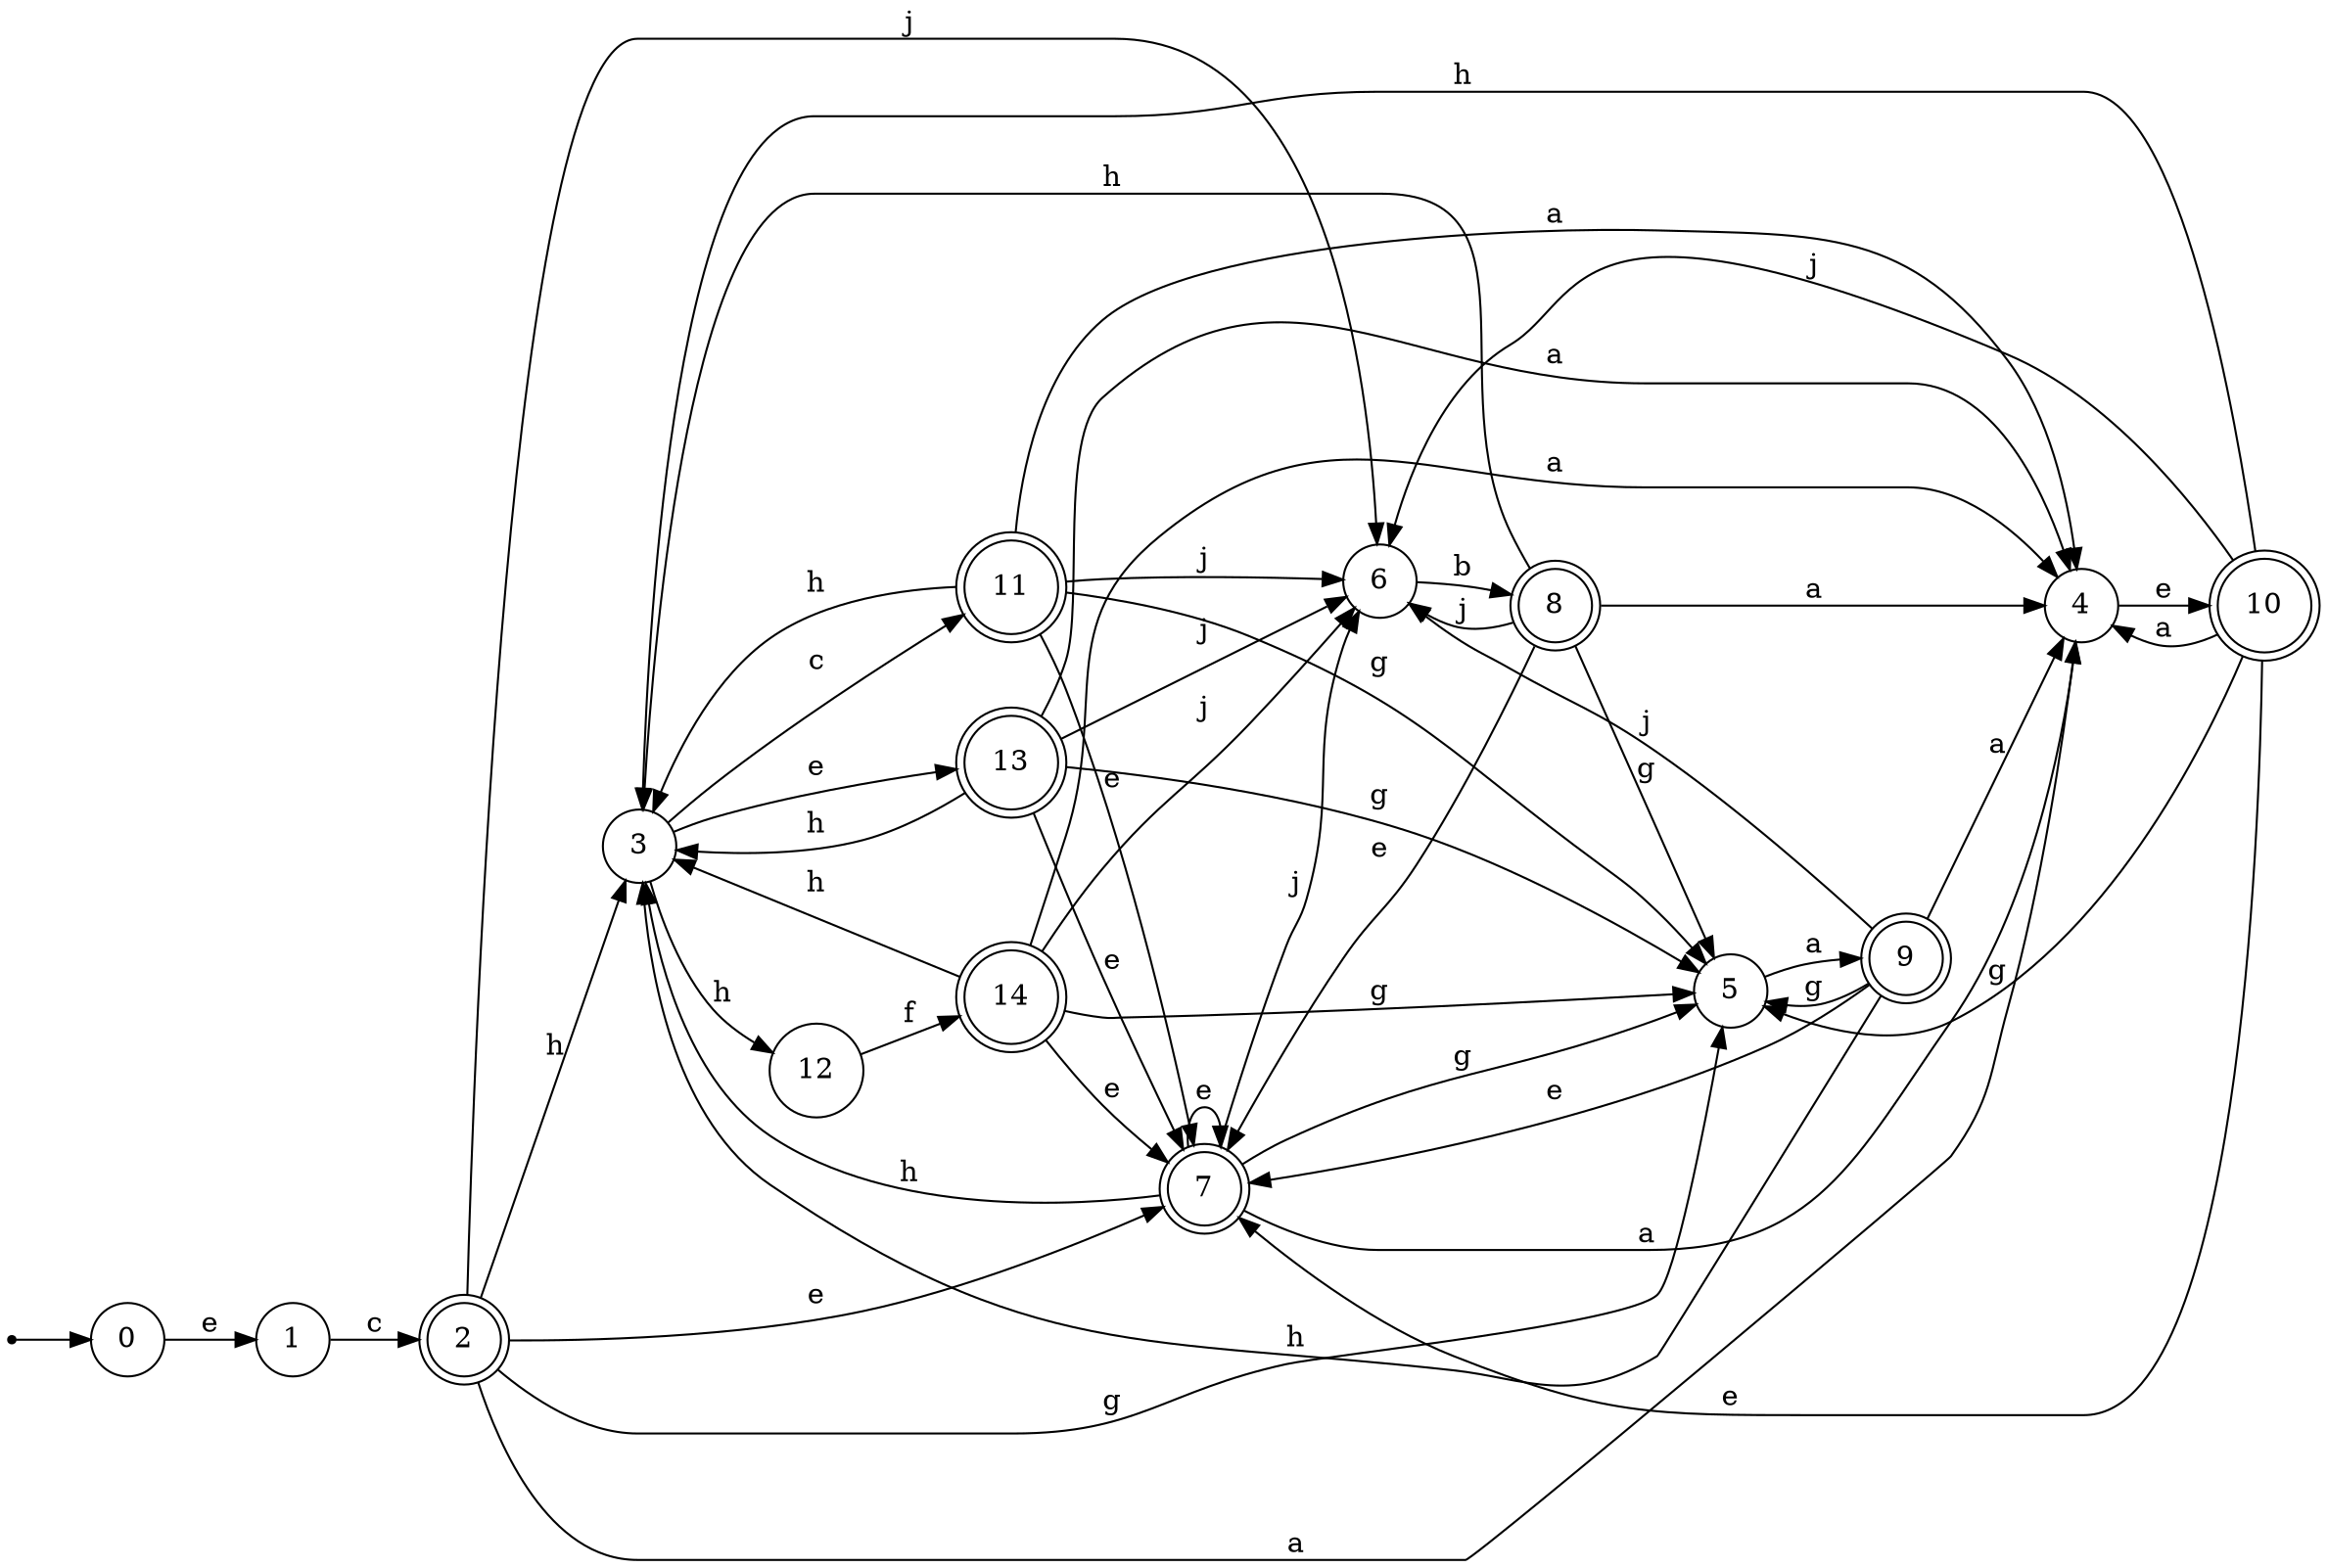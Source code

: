 digraph finite_state_machine {
rankdir=LR;
size="20,20";
node [shape = point]; "dummy0"
node [shape = circle]; "0";
"dummy0" -> "0";
node [shape = circle]; "1";
node [shape = doublecircle]; "2";node [shape = circle]; "3";
node [shape = circle]; "4";
node [shape = circle]; "5";
node [shape = circle]; "6";
node [shape = doublecircle]; "7";node [shape = doublecircle]; "8";node [shape = doublecircle]; "9";node [shape = doublecircle]; "10";node [shape = doublecircle]; "11";node [shape = circle]; "12";
node [shape = doublecircle]; "13";node [shape = doublecircle]; "14";"0" -> "1" [label = "e"];
 "1" -> "2" [label = "c"];
 "2" -> "3" [label = "h"];
 "2" -> "4" [label = "a"];
 "2" -> "5" [label = "g"];
 "2" -> "6" [label = "j"];
 "2" -> "7" [label = "e"];
 "7" -> "7" [label = "e"];
 "7" -> "3" [label = "h"];
 "7" -> "4" [label = "a"];
 "7" -> "5" [label = "g"];
 "7" -> "6" [label = "j"];
 "6" -> "8" [label = "b"];
 "8" -> "6" [label = "j"];
 "8" -> "3" [label = "h"];
 "8" -> "4" [label = "a"];
 "8" -> "5" [label = "g"];
 "8" -> "7" [label = "e"];
 "5" -> "9" [label = "a"];
 "9" -> "5" [label = "g"];
 "9" -> "3" [label = "h"];
 "9" -> "4" [label = "a"];
 "9" -> "6" [label = "j"];
 "9" -> "7" [label = "e"];
 "4" -> "10" [label = "e"];
 "10" -> "4" [label = "a"];
 "10" -> "3" [label = "h"];
 "10" -> "5" [label = "g"];
 "10" -> "6" [label = "j"];
 "10" -> "7" [label = "e"];
 "3" -> "11" [label = "c"];
 "3" -> "12" [label = "h"];
 "3" -> "13" [label = "e"];
 "13" -> "3" [label = "h"];
 "13" -> "4" [label = "a"];
 "13" -> "5" [label = "g"];
 "13" -> "6" [label = "j"];
 "13" -> "7" [label = "e"];
 "12" -> "14" [label = "f"];
 "14" -> "3" [label = "h"];
 "14" -> "4" [label = "a"];
 "14" -> "5" [label = "g"];
 "14" -> "6" [label = "j"];
 "14" -> "7" [label = "e"];
 "11" -> "3" [label = "h"];
 "11" -> "4" [label = "a"];
 "11" -> "5" [label = "g"];
 "11" -> "6" [label = "j"];
 "11" -> "7" [label = "e"];
 }
